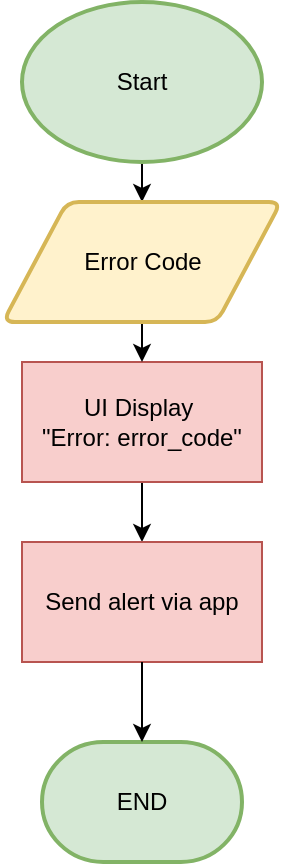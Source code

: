 <mxfile version="28.0.9">
  <diagram name="Page-1" id="KM74yQXo7YXpoXP790SN">
    <mxGraphModel dx="1224" dy="1102" grid="1" gridSize="10" guides="1" tooltips="1" connect="1" arrows="1" fold="1" page="1" pageScale="1" pageWidth="827" pageHeight="1169" math="0" shadow="0">
      <root>
        <mxCell id="0" />
        <mxCell id="1" parent="0" />
        <mxCell id="xzgGGxbM9_BgmojuHKnL-9" style="edgeStyle=orthogonalEdgeStyle;rounded=0;orthogonalLoop=1;jettySize=auto;html=1;exitX=0.5;exitY=1;exitDx=0;exitDy=0;exitPerimeter=0;entryX=0.5;entryY=0;entryDx=0;entryDy=0;" edge="1" parent="1" source="xzgGGxbM9_BgmojuHKnL-1" target="xzgGGxbM9_BgmojuHKnL-8">
          <mxGeometry relative="1" as="geometry" />
        </mxCell>
        <mxCell id="xzgGGxbM9_BgmojuHKnL-1" value="Start" style="whiteSpace=wrap;html=1;fillColor=#d5e8d4;strokeColor=#82b366;strokeWidth=2;shape=mxgraph.flowchart.start_1;" vertex="1" parent="1">
          <mxGeometry x="354" y="120" width="120" height="80" as="geometry" />
        </mxCell>
        <mxCell id="xzgGGxbM9_BgmojuHKnL-2" value="END" style="strokeWidth=2;html=1;shape=mxgraph.flowchart.terminator;whiteSpace=wrap;fillColor=#d5e8d4;strokeColor=#82b366;" vertex="1" parent="1">
          <mxGeometry x="364" y="490" width="100" height="60" as="geometry" />
        </mxCell>
        <mxCell id="xzgGGxbM9_BgmojuHKnL-6" style="edgeStyle=orthogonalEdgeStyle;rounded=0;orthogonalLoop=1;jettySize=auto;html=1;exitX=0.5;exitY=1;exitDx=0;exitDy=0;entryX=0.5;entryY=0;entryDx=0;entryDy=0;" edge="1" parent="1" source="xzgGGxbM9_BgmojuHKnL-3" target="xzgGGxbM9_BgmojuHKnL-4">
          <mxGeometry relative="1" as="geometry" />
        </mxCell>
        <mxCell id="xzgGGxbM9_BgmojuHKnL-3" value="UI Display&amp;nbsp;&lt;div&gt;&quot;Error: error_code&quot;&lt;/div&gt;" style="rounded=0;whiteSpace=wrap;html=1;fillColor=#f8cecc;strokeColor=#b85450;" vertex="1" parent="1">
          <mxGeometry x="354" y="300" width="120" height="60" as="geometry" />
        </mxCell>
        <mxCell id="xzgGGxbM9_BgmojuHKnL-4" value="Send alert via app" style="rounded=0;whiteSpace=wrap;html=1;fillColor=#f8cecc;strokeColor=#b85450;" vertex="1" parent="1">
          <mxGeometry x="354" y="390" width="120" height="60" as="geometry" />
        </mxCell>
        <mxCell id="xzgGGxbM9_BgmojuHKnL-7" style="edgeStyle=orthogonalEdgeStyle;rounded=0;orthogonalLoop=1;jettySize=auto;html=1;exitX=0.5;exitY=1;exitDx=0;exitDy=0;entryX=0.5;entryY=0;entryDx=0;entryDy=0;entryPerimeter=0;" edge="1" parent="1" source="xzgGGxbM9_BgmojuHKnL-4" target="xzgGGxbM9_BgmojuHKnL-2">
          <mxGeometry relative="1" as="geometry" />
        </mxCell>
        <mxCell id="xzgGGxbM9_BgmojuHKnL-10" style="edgeStyle=orthogonalEdgeStyle;rounded=0;orthogonalLoop=1;jettySize=auto;html=1;exitX=0.5;exitY=1;exitDx=0;exitDy=0;entryX=0.5;entryY=0;entryDx=0;entryDy=0;" edge="1" parent="1" source="xzgGGxbM9_BgmojuHKnL-8" target="xzgGGxbM9_BgmojuHKnL-3">
          <mxGeometry relative="1" as="geometry" />
        </mxCell>
        <mxCell id="xzgGGxbM9_BgmojuHKnL-8" value="Error Code" style="shape=parallelogram;html=1;strokeWidth=2;perimeter=parallelogramPerimeter;whiteSpace=wrap;rounded=1;arcSize=12;size=0.23;fillColor=#fff2cc;strokeColor=#d6b656;" vertex="1" parent="1">
          <mxGeometry x="344.5" y="220" width="139" height="60" as="geometry" />
        </mxCell>
      </root>
    </mxGraphModel>
  </diagram>
</mxfile>
